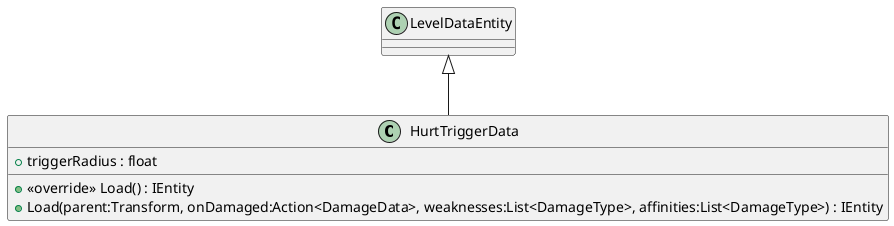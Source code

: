 @startuml
class HurtTriggerData {
    + triggerRadius : float
    + <<override>> Load() : IEntity
    + Load(parent:Transform, onDamaged:Action<DamageData>, weaknesses:List<DamageType>, affinities:List<DamageType>) : IEntity
}
LevelDataEntity <|-- HurtTriggerData
@enduml
